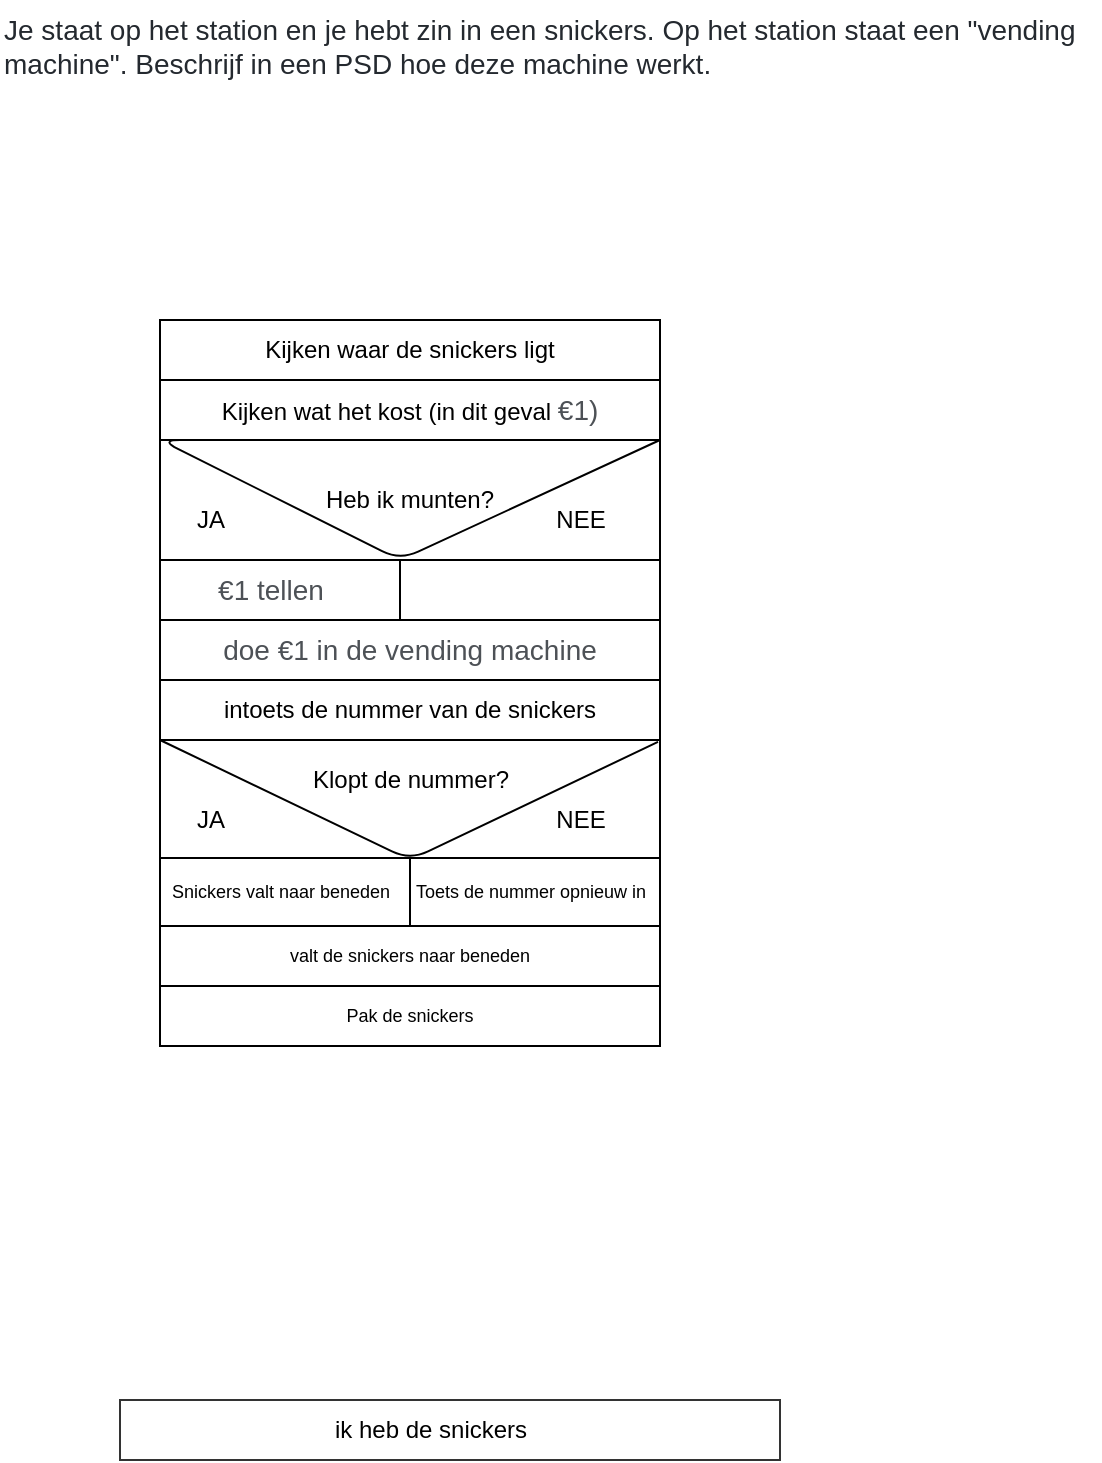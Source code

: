 <mxfile>
    <diagram id="iblqQ-O20coyyTJX_k32" name="Page-1">
        <mxGraphModel dx="579" dy="527" grid="1" gridSize="10" guides="1" tooltips="1" connect="1" arrows="1" fold="1" page="1" pageScale="1" pageWidth="850" pageHeight="1100" math="0" shadow="0">
            <root>
                <mxCell id="0"/>
                <mxCell id="1" parent="0"/>
                <mxCell id="2" value="" style="group" parent="1" vertex="1" connectable="0">
                    <mxGeometry x="90" y="413" width="360" height="210" as="geometry"/>
                </mxCell>
                <mxCell id="35" value="" style="rounded=0;whiteSpace=wrap;html=1;strokeWidth=1;" vertex="1" parent="2">
                    <mxGeometry x="20" y="-9" width="250" height="65" as="geometry"/>
                </mxCell>
                <mxCell id="39" value="Klopt de nummer?" style="text;html=1;resizable=0;autosize=1;align=center;verticalAlign=middle;points=[];fillColor=none;strokeColor=none;rounded=0;" vertex="1" parent="2">
                    <mxGeometry x="90" y="7" width="110" height="20" as="geometry"/>
                </mxCell>
                <mxCell id="40" value="JA" style="text;html=1;resizable=0;autosize=1;align=center;verticalAlign=middle;points=[];fillColor=none;strokeColor=none;rounded=0;" vertex="1" parent="2">
                    <mxGeometry x="30" y="27" width="30" height="20" as="geometry"/>
                </mxCell>
                <mxCell id="41" value="NEE" style="text;html=1;resizable=0;autosize=1;align=center;verticalAlign=middle;points=[];fillColor=none;strokeColor=none;rounded=0;" vertex="1" parent="2">
                    <mxGeometry x="210" y="27" width="40" height="20" as="geometry"/>
                </mxCell>
                <mxCell id="42" value="" style="rounded=0;whiteSpace=wrap;html=1;strokeWidth=1;" vertex="1" parent="2">
                    <mxGeometry x="20" y="56" width="250" height="34" as="geometry"/>
                </mxCell>
                <mxCell id="43" value="" style="line;strokeWidth=1;direction=south;html=1;" vertex="1" parent="2">
                    <mxGeometry x="140" y="56" width="10" height="34" as="geometry"/>
                </mxCell>
                <mxCell id="44" value="Snickers valt naar beneden" style="text;html=1;resizable=0;autosize=1;align=center;verticalAlign=middle;points=[];fillColor=none;strokeColor=none;rounded=0;fontSize=9;" vertex="1" parent="2">
                    <mxGeometry x="20" y="63" width="120" height="20" as="geometry"/>
                </mxCell>
                <mxCell id="46" value="Toets de nummer opnieuw in" style="text;html=1;resizable=0;autosize=1;align=center;verticalAlign=middle;points=[];fillColor=none;strokeColor=none;rounded=0;fontSize=9;" vertex="1" parent="2">
                    <mxGeometry x="140" y="63" width="130" height="20" as="geometry"/>
                </mxCell>
                <mxCell id="47" value="valt de snickers naar beneden" style="rounded=0;whiteSpace=wrap;html=1;fontSize=9;strokeWidth=1;" vertex="1" parent="2">
                    <mxGeometry x="20" y="90" width="250" height="30" as="geometry"/>
                </mxCell>
                <mxCell id="48" value="Pak de snickers" style="rounded=0;whiteSpace=wrap;html=1;fontSize=9;strokeWidth=1;" vertex="1" parent="2">
                    <mxGeometry x="20" y="120" width="250" height="30" as="geometry"/>
                </mxCell>
                <mxCell id="14" value="&lt;span style=&quot;color: rgb(36 , 41 , 47) ; font-family: , &amp;#34;blinkmacsystemfont&amp;#34; , &amp;#34;segoe ui&amp;#34; , &amp;#34;helvetica&amp;#34; , &amp;#34;arial&amp;#34; , sans-serif , &amp;#34;apple color emoji&amp;#34; , &amp;#34;segoe ui emoji&amp;#34; ; font-size: 14px ; background-color: rgb(255 , 255 , 255)&quot;&gt;Je staat op het station en je hebt zin in een snickers. Op het station staat een &quot;vending machine&quot;. Beschrijf in een PSD hoe deze machine werkt.&lt;/span&gt;&lt;br&gt;" style="text;whiteSpace=wrap;html=1;" parent="1" vertex="1">
                    <mxGeometry x="30" y="40" width="550" height="60" as="geometry"/>
                </mxCell>
                <mxCell id="15" value="&amp;nbsp; &amp;nbsp; &amp;nbsp; &amp;nbsp; &amp;nbsp;" style="text;whiteSpace=wrap;html=1;" parent="1" vertex="1">
                    <mxGeometry x="30" y="90" width="170" height="40" as="geometry"/>
                </mxCell>
                <mxCell id="17" value="" style="verticalLabelPosition=bottom;verticalAlign=top;html=1;shape=mxgraph.basic.rect;fillColor2=none;strokeWidth=1;size=20;indent=5;fillColor=none;opacity=80;" parent="1" vertex="1">
                    <mxGeometry x="90" y="740" width="330" height="30" as="geometry"/>
                </mxCell>
                <mxCell id="18" value="ik heb de snickers" style="text;html=1;resizable=0;autosize=1;align=center;verticalAlign=middle;points=[];fillColor=none;strokeColor=none;rounded=0;" parent="1" vertex="1">
                    <mxGeometry x="190" y="745" width="110" height="20" as="geometry"/>
                </mxCell>
                <mxCell id="21" value="Kijken waar de snickers ligt" style="rounded=0;whiteSpace=wrap;html=1;" vertex="1" parent="1">
                    <mxGeometry x="110" y="200" width="250" height="30" as="geometry"/>
                </mxCell>
                <mxCell id="22" value="Kijken wat het kost (in dit geval&amp;nbsp;&lt;span style=&quot;color: rgb(77 , 81 , 86) ; font-family: &amp;#34;arial&amp;#34; , sans-serif ; font-size: 14px ; text-align: left ; background-color: rgb(255 , 255 , 255)&quot;&gt;€1)&lt;/span&gt;" style="rounded=0;whiteSpace=wrap;html=1;" vertex="1" parent="1">
                    <mxGeometry x="110" y="230" width="250" height="30" as="geometry"/>
                </mxCell>
                <mxCell id="26" value="" style="group" vertex="1" connectable="0" parent="1">
                    <mxGeometry x="110" y="260" width="250" height="60" as="geometry"/>
                </mxCell>
                <mxCell id="24" value="Heb ik munten?" style="rounded=0;whiteSpace=wrap;html=1;" vertex="1" parent="26">
                    <mxGeometry width="250" height="60" as="geometry"/>
                </mxCell>
                <mxCell id="25" value="" style="endArrow=none;html=1;entryX=1;entryY=0;entryDx=0;entryDy=0;" edge="1" parent="26" target="24">
                    <mxGeometry width="50" height="50" relative="1" as="geometry">
                        <mxPoint x="250" as="sourcePoint"/>
                        <mxPoint x="170" y="10" as="targetPoint"/>
                        <Array as="points">
                            <mxPoint x="120" y="60"/>
                            <mxPoint/>
                        </Array>
                    </mxGeometry>
                </mxCell>
                <mxCell id="27" value="JA" style="text;html=1;resizable=0;autosize=1;align=center;verticalAlign=middle;points=[];fillColor=none;strokeColor=none;rounded=0;" vertex="1" parent="26">
                    <mxGeometry x="10" y="30" width="30" height="20" as="geometry"/>
                </mxCell>
                <mxCell id="28" value="NEE" style="text;html=1;resizable=0;autosize=1;align=center;verticalAlign=middle;points=[];fillColor=none;strokeColor=none;rounded=0;" vertex="1" parent="26">
                    <mxGeometry x="190" y="30" width="40" height="20" as="geometry"/>
                </mxCell>
                <mxCell id="29" value="&lt;span style=&quot;white-space: pre&quot;&gt;&#9;&lt;/span&gt;&lt;span style=&quot;white-space: pre&quot;&gt;&#9;&lt;/span&gt;&lt;span style=&quot;white-space: pre&quot;&gt;&#9;&lt;/span&gt;&lt;span style=&quot;white-space: pre&quot;&gt;&#9;&lt;/span&gt;" style="rounded=0;whiteSpace=wrap;html=1;" vertex="1" parent="1">
                    <mxGeometry x="110" y="320" width="250" height="30" as="geometry"/>
                </mxCell>
                <mxCell id="30" value="" style="line;strokeWidth=1;direction=south;html=1;" vertex="1" parent="1">
                    <mxGeometry x="225" y="320" width="10" height="30" as="geometry"/>
                </mxCell>
                <mxCell id="31" value="&lt;span style=&quot;color: rgb(77 , 81 , 86) ; font-family: &amp;#34;arial&amp;#34; , sans-serif ; font-size: 14px ; text-align: left ; background-color: rgb(255 , 255 , 255)&quot;&gt;€1 tellen&lt;/span&gt;" style="text;html=1;resizable=0;autosize=1;align=center;verticalAlign=middle;points=[];fillColor=none;strokeColor=none;rounded=0;" vertex="1" parent="1">
                    <mxGeometry x="130" y="325" width="70" height="20" as="geometry"/>
                </mxCell>
                <mxCell id="33" value="&lt;span style=&quot;color: rgb(77 , 81 , 86) ; font-family: &amp;#34;arial&amp;#34; , sans-serif ; font-size: 14px ; font-style: normal ; font-weight: 400 ; letter-spacing: normal ; text-align: left ; text-indent: 0px ; text-transform: none ; word-spacing: 0px ; background-color: rgb(255 , 255 , 255) ; display: inline ; float: none&quot;&gt;doe&amp;nbsp;&lt;/span&gt;&lt;span style=&quot;color: rgb(77 , 81 , 86) ; font-family: &amp;#34;arial&amp;#34; , sans-serif ; font-size: 14px ; text-align: left ; background-color: rgb(255 , 255 , 255)&quot;&gt;€1 in de vending machine&lt;/span&gt;" style="rounded=0;whiteSpace=wrap;html=1;strokeWidth=1;" vertex="1" parent="1">
                    <mxGeometry x="110" y="350" width="250" height="30" as="geometry"/>
                </mxCell>
                <mxCell id="34" value="intoets de nummer van de snickers" style="rounded=0;whiteSpace=wrap;html=1;strokeWidth=1;" vertex="1" parent="1">
                    <mxGeometry x="110" y="380" width="250" height="30" as="geometry"/>
                </mxCell>
                <mxCell id="37" value="" style="endArrow=none;html=1;entryX=0.996;entryY=0.107;entryDx=0;entryDy=0;exitX=0;exitY=1;exitDx=0;exitDy=0;entryPerimeter=0;" edge="1" parent="1" source="34" target="35">
                    <mxGeometry width="50" height="50" relative="1" as="geometry">
                        <mxPoint x="200" y="500" as="sourcePoint"/>
                        <mxPoint x="250" y="450" as="targetPoint"/>
                        <Array as="points">
                            <mxPoint x="110" y="410"/>
                            <mxPoint x="235" y="470"/>
                        </Array>
                    </mxGeometry>
                </mxCell>
            </root>
        </mxGraphModel>
    </diagram>
</mxfile>
